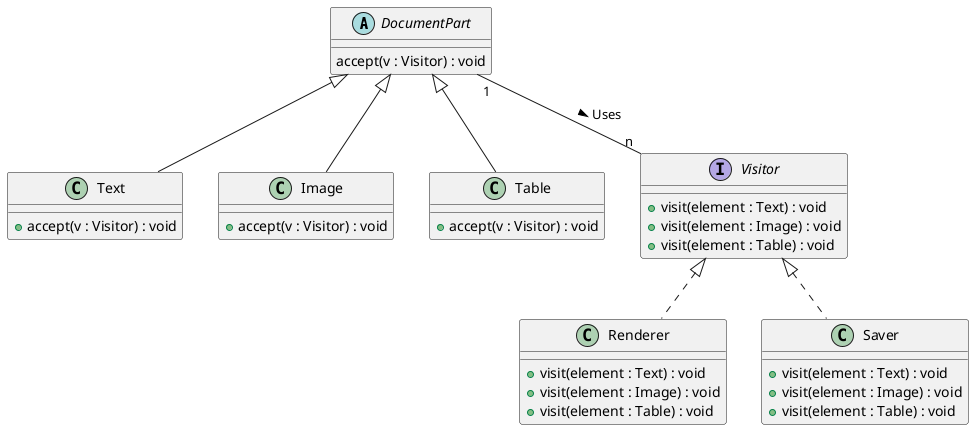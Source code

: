@startuml UML_Klassendiagramm7.png
' Abstrakte Element-Klasse
abstract class DocumentPart {
    accept(v : Visitor) : void
}

' Konkrete Element-Klassen
class Text extends DocumentPart {
    +accept(v : Visitor) : void
}
class Image extends DocumentPart {
    +accept(v : Visitor) : void
}
class Table extends DocumentPart {
    +accept(v : Visitor) : void
}

' Abstrakte Visitor-Klasse
interface Visitor {
    +visit(element : Text) : void
    +visit(element : Image) : void
    +visit(element : Table) : void
}

' Konkrete Visitor-Klassen
class Renderer implements Visitor {
    +visit(element : Text) : void
    +visit(element : Image) : void
    +visit(element : Table) : void
}
class Saver implements Visitor {
    +visit(element : Text) : void
    +visit(element : Image) : void
    +visit(element : Table) : void
}

' Beziehungen
DocumentPart "1" -- "n" Visitor : > Uses
@enduml
